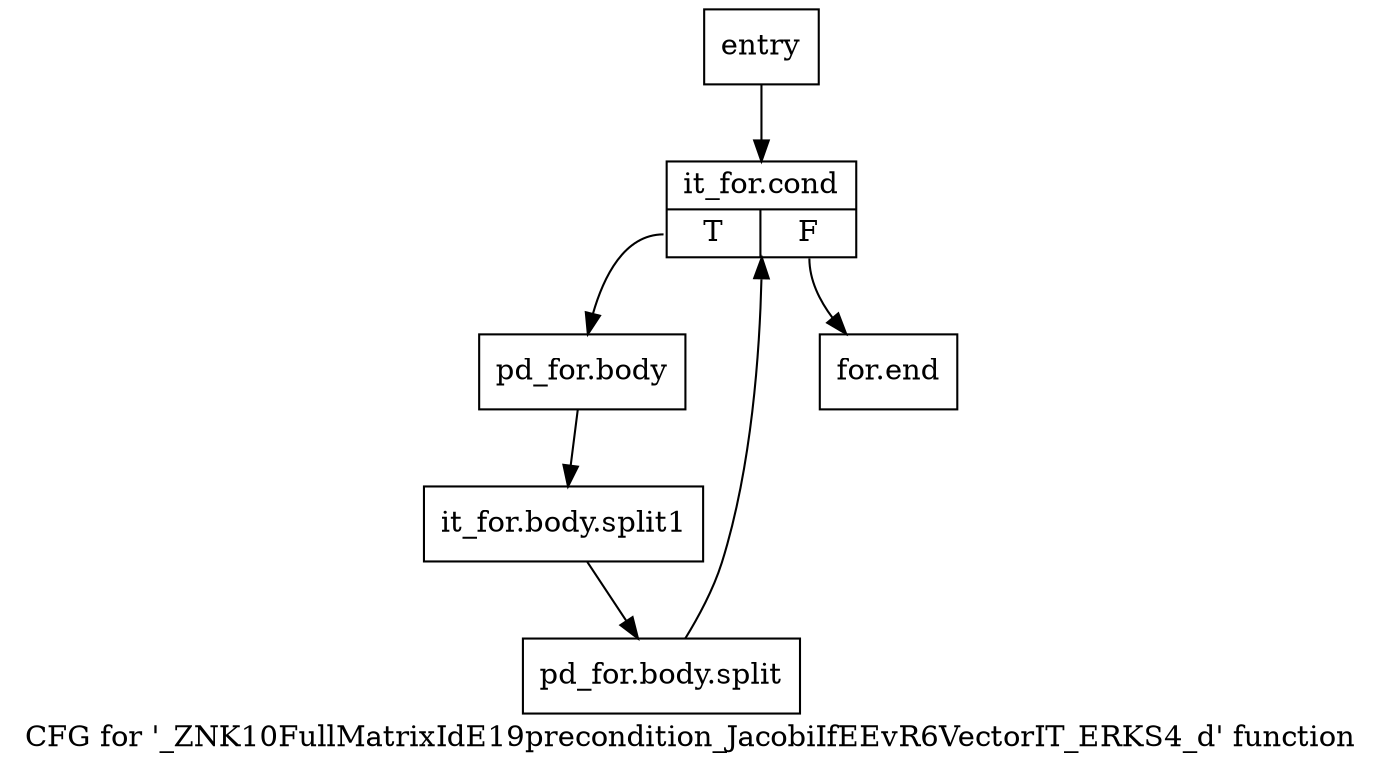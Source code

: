 digraph "CFG for '_ZNK10FullMatrixIdE19precondition_JacobiIfEEvR6VectorIT_ERKS4_d' function" {
	label="CFG for '_ZNK10FullMatrixIdE19precondition_JacobiIfEEvR6VectorIT_ERKS4_d' function";

	Node0x567db60 [shape=record,label="{entry}"];
	Node0x567db60 -> Node0x567dbb0;
	Node0x567dbb0 [shape=record,label="{it_for.cond|{<s0>T|<s1>F}}"];
	Node0x567dbb0:s0 -> Node0x567dc00;
	Node0x567dbb0:s1 -> Node0x567dc50;
	Node0x567dc00 [shape=record,label="{pd_for.body}"];
	Node0x567dc00 -> Node0xa678fd0;
	Node0xa678fd0 [shape=record,label="{it_for.body.split1}"];
	Node0xa678fd0 -> Node0xa679070;
	Node0xa679070 [shape=record,label="{pd_for.body.split}"];
	Node0xa679070 -> Node0x567dbb0;
	Node0x567dc50 [shape=record,label="{for.end}"];
}
